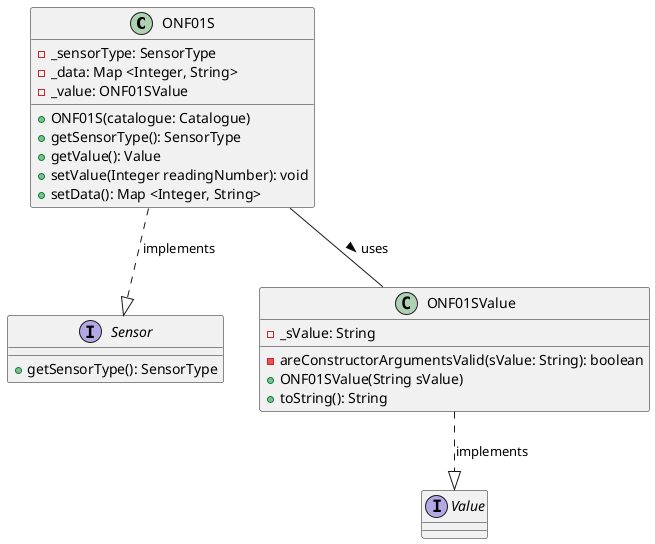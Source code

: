 @startuml ONF01S_Class_Diagram

class ONF01S {
    - _sensorType: SensorType
    - _data: Map <Integer, String>
    - _value: ONF01SValue

    + ONF01S(catalogue: Catalogue)
    + getSensorType(): SensorType
    + getValue(): Value
    + setValue(Integer readingNumber): void
    + setData(): Map <Integer, String>
}

interface Sensor {
    + getSensorType(): SensorType
}

interface Value {
}

class ONF01SValue {
    - _sValue: String
    - areConstructorArgumentsValid(sValue: String): boolean
    + ONF01SValue(String sValue)
    + toString(): String
}


ONF01S ..|> Sensor : implements
ONF01S -- ONF01SValue : uses >
ONF01SValue ..|> Value : implements

@enduml